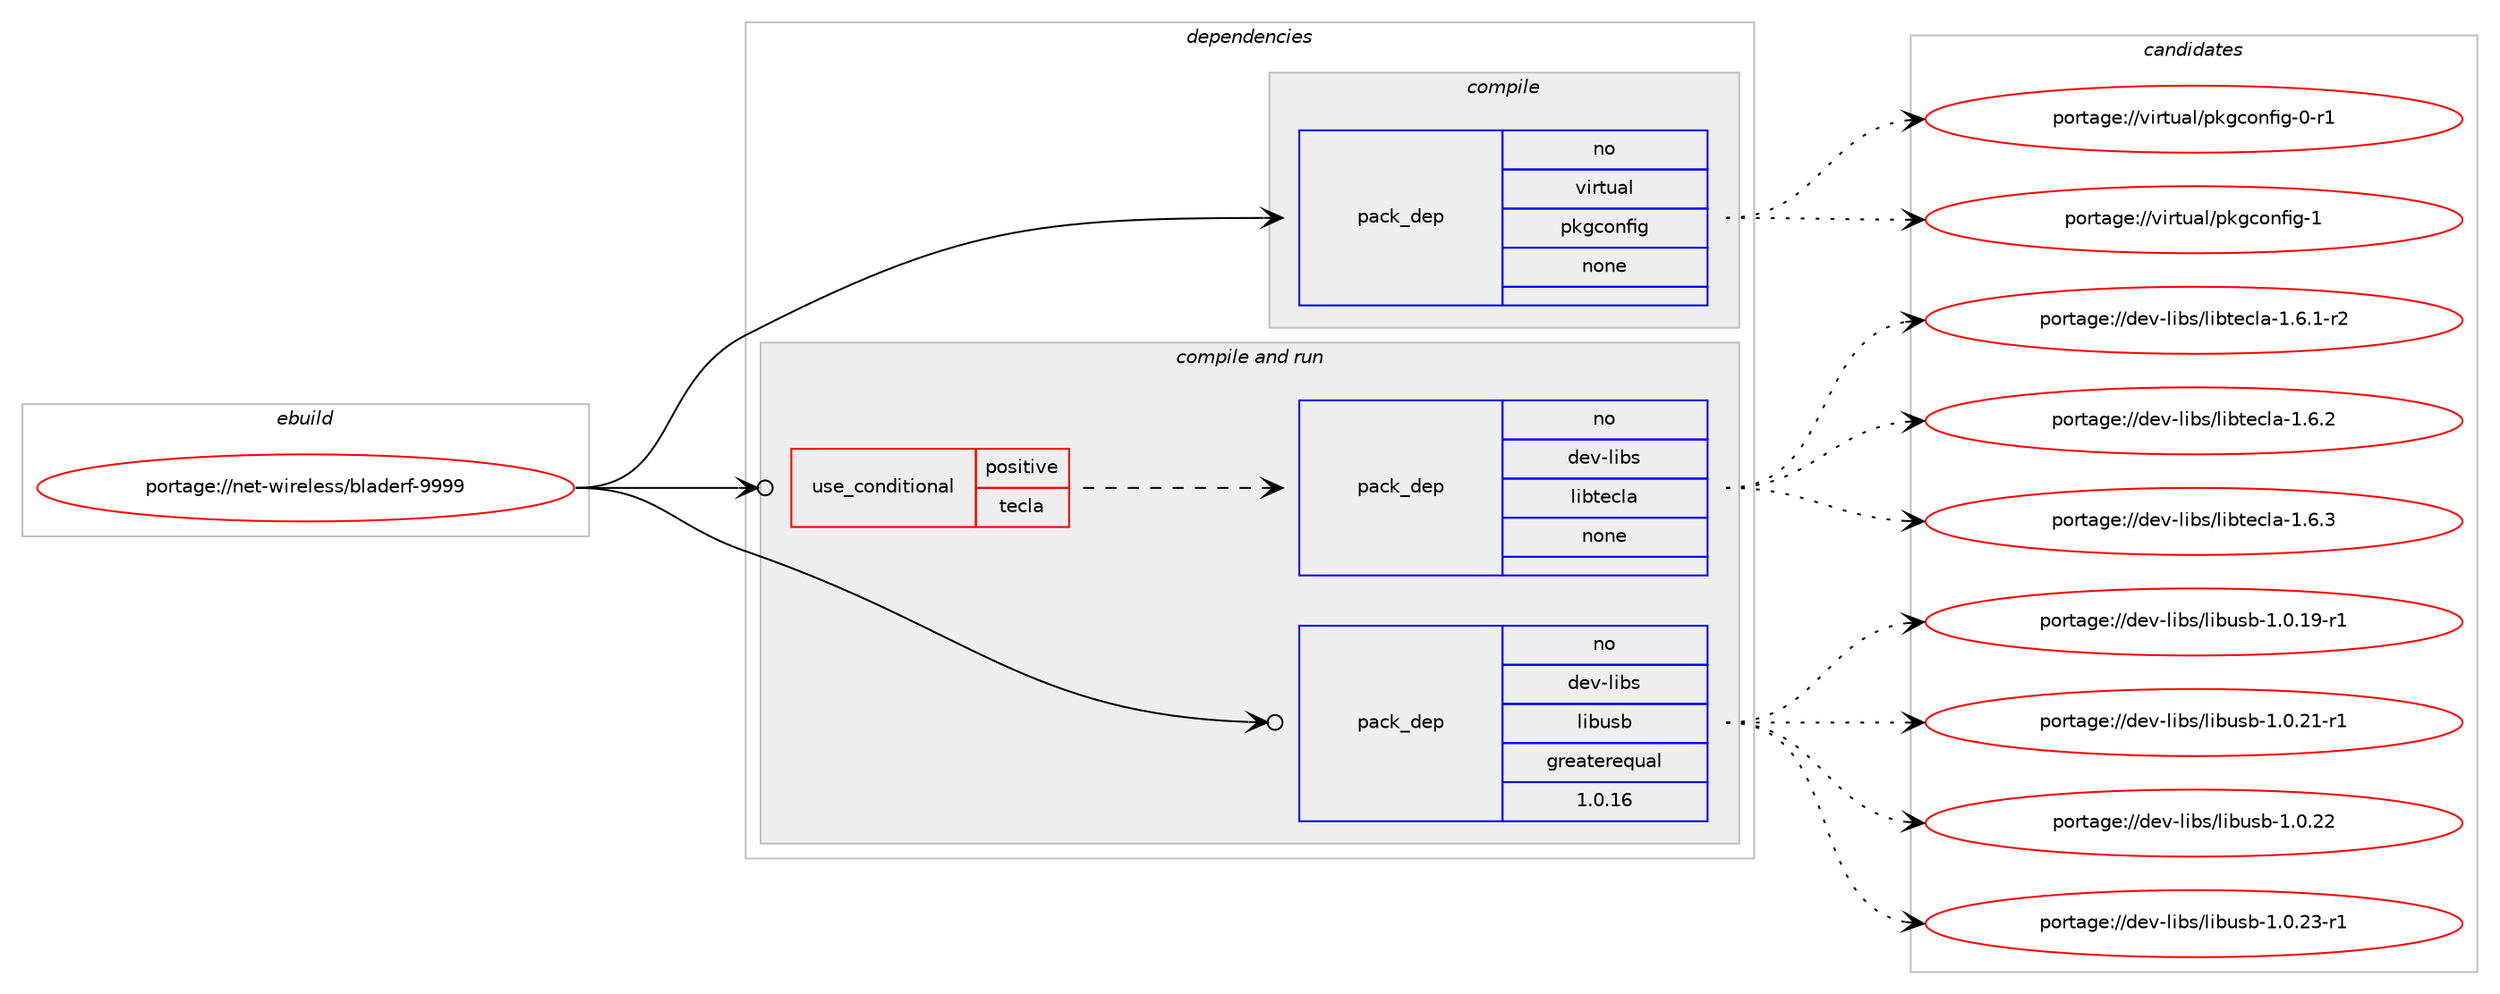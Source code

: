 digraph prolog {

# *************
# Graph options
# *************

newrank=true;
concentrate=true;
compound=true;
graph [rankdir=LR,fontname=Helvetica,fontsize=10,ranksep=1.5];#, ranksep=2.5, nodesep=0.2];
edge  [arrowhead=vee];
node  [fontname=Helvetica,fontsize=10];

# **********
# The ebuild
# **********

subgraph cluster_leftcol {
color=gray;
rank=same;
label=<<i>ebuild</i>>;
id [label="portage://net-wireless/bladerf-9999", color=red, width=4, href="../net-wireless/bladerf-9999.svg"];
}

# ****************
# The dependencies
# ****************

subgraph cluster_midcol {
color=gray;
label=<<i>dependencies</i>>;
subgraph cluster_compile {
fillcolor="#eeeeee";
style=filled;
label=<<i>compile</i>>;
subgraph pack276109 {
dependency376769 [label=<<TABLE BORDER="0" CELLBORDER="1" CELLSPACING="0" CELLPADDING="4" WIDTH="220"><TR><TD ROWSPAN="6" CELLPADDING="30">pack_dep</TD></TR><TR><TD WIDTH="110">no</TD></TR><TR><TD>virtual</TD></TR><TR><TD>pkgconfig</TD></TR><TR><TD>none</TD></TR><TR><TD></TD></TR></TABLE>>, shape=none, color=blue];
}
id:e -> dependency376769:w [weight=20,style="solid",arrowhead="vee"];
}
subgraph cluster_compileandrun {
fillcolor="#eeeeee";
style=filled;
label=<<i>compile and run</i>>;
subgraph cond94279 {
dependency376770 [label=<<TABLE BORDER="0" CELLBORDER="1" CELLSPACING="0" CELLPADDING="4"><TR><TD ROWSPAN="3" CELLPADDING="10">use_conditional</TD></TR><TR><TD>positive</TD></TR><TR><TD>tecla</TD></TR></TABLE>>, shape=none, color=red];
subgraph pack276110 {
dependency376771 [label=<<TABLE BORDER="0" CELLBORDER="1" CELLSPACING="0" CELLPADDING="4" WIDTH="220"><TR><TD ROWSPAN="6" CELLPADDING="30">pack_dep</TD></TR><TR><TD WIDTH="110">no</TD></TR><TR><TD>dev-libs</TD></TR><TR><TD>libtecla</TD></TR><TR><TD>none</TD></TR><TR><TD></TD></TR></TABLE>>, shape=none, color=blue];
}
dependency376770:e -> dependency376771:w [weight=20,style="dashed",arrowhead="vee"];
}
id:e -> dependency376770:w [weight=20,style="solid",arrowhead="odotvee"];
subgraph pack276111 {
dependency376772 [label=<<TABLE BORDER="0" CELLBORDER="1" CELLSPACING="0" CELLPADDING="4" WIDTH="220"><TR><TD ROWSPAN="6" CELLPADDING="30">pack_dep</TD></TR><TR><TD WIDTH="110">no</TD></TR><TR><TD>dev-libs</TD></TR><TR><TD>libusb</TD></TR><TR><TD>greaterequal</TD></TR><TR><TD>1.0.16</TD></TR></TABLE>>, shape=none, color=blue];
}
id:e -> dependency376772:w [weight=20,style="solid",arrowhead="odotvee"];
}
subgraph cluster_run {
fillcolor="#eeeeee";
style=filled;
label=<<i>run</i>>;
}
}

# **************
# The candidates
# **************

subgraph cluster_choices {
rank=same;
color=gray;
label=<<i>candidates</i>>;

subgraph choice276109 {
color=black;
nodesep=1;
choiceportage11810511411611797108471121071039911111010210510345484511449 [label="portage://virtual/pkgconfig-0-r1", color=red, width=4,href="../virtual/pkgconfig-0-r1.svg"];
choiceportage1181051141161179710847112107103991111101021051034549 [label="portage://virtual/pkgconfig-1", color=red, width=4,href="../virtual/pkgconfig-1.svg"];
dependency376769:e -> choiceportage11810511411611797108471121071039911111010210510345484511449:w [style=dotted,weight="100"];
dependency376769:e -> choiceportage1181051141161179710847112107103991111101021051034549:w [style=dotted,weight="100"];
}
subgraph choice276110 {
color=black;
nodesep=1;
choiceportage1001011184510810598115471081059811610199108974549465446494511450 [label="portage://dev-libs/libtecla-1.6.1-r2", color=red, width=4,href="../dev-libs/libtecla-1.6.1-r2.svg"];
choiceportage100101118451081059811547108105981161019910897454946544650 [label="portage://dev-libs/libtecla-1.6.2", color=red, width=4,href="../dev-libs/libtecla-1.6.2.svg"];
choiceportage100101118451081059811547108105981161019910897454946544651 [label="portage://dev-libs/libtecla-1.6.3", color=red, width=4,href="../dev-libs/libtecla-1.6.3.svg"];
dependency376771:e -> choiceportage1001011184510810598115471081059811610199108974549465446494511450:w [style=dotted,weight="100"];
dependency376771:e -> choiceportage100101118451081059811547108105981161019910897454946544650:w [style=dotted,weight="100"];
dependency376771:e -> choiceportage100101118451081059811547108105981161019910897454946544651:w [style=dotted,weight="100"];
}
subgraph choice276111 {
color=black;
nodesep=1;
choiceportage1001011184510810598115471081059811711598454946484649574511449 [label="portage://dev-libs/libusb-1.0.19-r1", color=red, width=4,href="../dev-libs/libusb-1.0.19-r1.svg"];
choiceportage1001011184510810598115471081059811711598454946484650494511449 [label="portage://dev-libs/libusb-1.0.21-r1", color=red, width=4,href="../dev-libs/libusb-1.0.21-r1.svg"];
choiceportage100101118451081059811547108105981171159845494648465050 [label="portage://dev-libs/libusb-1.0.22", color=red, width=4,href="../dev-libs/libusb-1.0.22.svg"];
choiceportage1001011184510810598115471081059811711598454946484650514511449 [label="portage://dev-libs/libusb-1.0.23-r1", color=red, width=4,href="../dev-libs/libusb-1.0.23-r1.svg"];
dependency376772:e -> choiceportage1001011184510810598115471081059811711598454946484649574511449:w [style=dotted,weight="100"];
dependency376772:e -> choiceportage1001011184510810598115471081059811711598454946484650494511449:w [style=dotted,weight="100"];
dependency376772:e -> choiceportage100101118451081059811547108105981171159845494648465050:w [style=dotted,weight="100"];
dependency376772:e -> choiceportage1001011184510810598115471081059811711598454946484650514511449:w [style=dotted,weight="100"];
}
}

}
